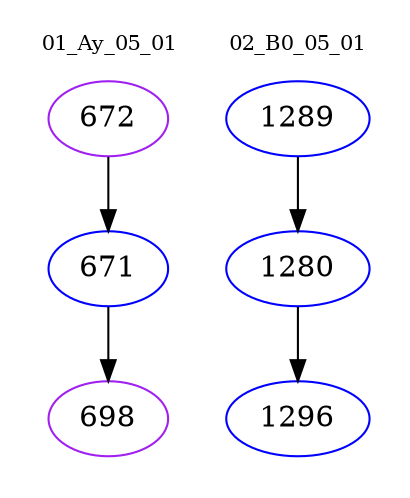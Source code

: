 digraph{
subgraph cluster_0 {
color = white
label = "01_Ay_05_01";
fontsize=10;
T0_672 [label="672", color="purple"]
T0_672 -> T0_671 [color="black"]
T0_671 [label="671", color="blue"]
T0_671 -> T0_698 [color="black"]
T0_698 [label="698", color="purple"]
}
subgraph cluster_1 {
color = white
label = "02_B0_05_01";
fontsize=10;
T1_1289 [label="1289", color="blue"]
T1_1289 -> T1_1280 [color="black"]
T1_1280 [label="1280", color="blue"]
T1_1280 -> T1_1296 [color="black"]
T1_1296 [label="1296", color="blue"]
}
}
